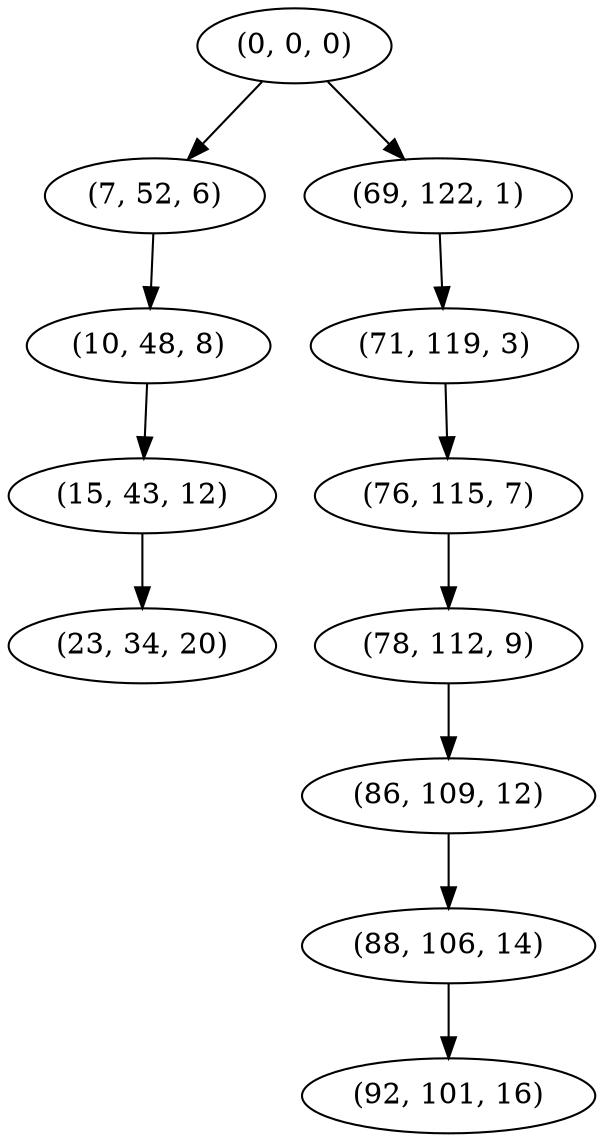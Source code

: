 digraph tree {
    "(0, 0, 0)";
    "(7, 52, 6)";
    "(10, 48, 8)";
    "(15, 43, 12)";
    "(23, 34, 20)";
    "(69, 122, 1)";
    "(71, 119, 3)";
    "(76, 115, 7)";
    "(78, 112, 9)";
    "(86, 109, 12)";
    "(88, 106, 14)";
    "(92, 101, 16)";
    "(0, 0, 0)" -> "(7, 52, 6)";
    "(0, 0, 0)" -> "(69, 122, 1)";
    "(7, 52, 6)" -> "(10, 48, 8)";
    "(10, 48, 8)" -> "(15, 43, 12)";
    "(15, 43, 12)" -> "(23, 34, 20)";
    "(69, 122, 1)" -> "(71, 119, 3)";
    "(71, 119, 3)" -> "(76, 115, 7)";
    "(76, 115, 7)" -> "(78, 112, 9)";
    "(78, 112, 9)" -> "(86, 109, 12)";
    "(86, 109, 12)" -> "(88, 106, 14)";
    "(88, 106, 14)" -> "(92, 101, 16)";
}
